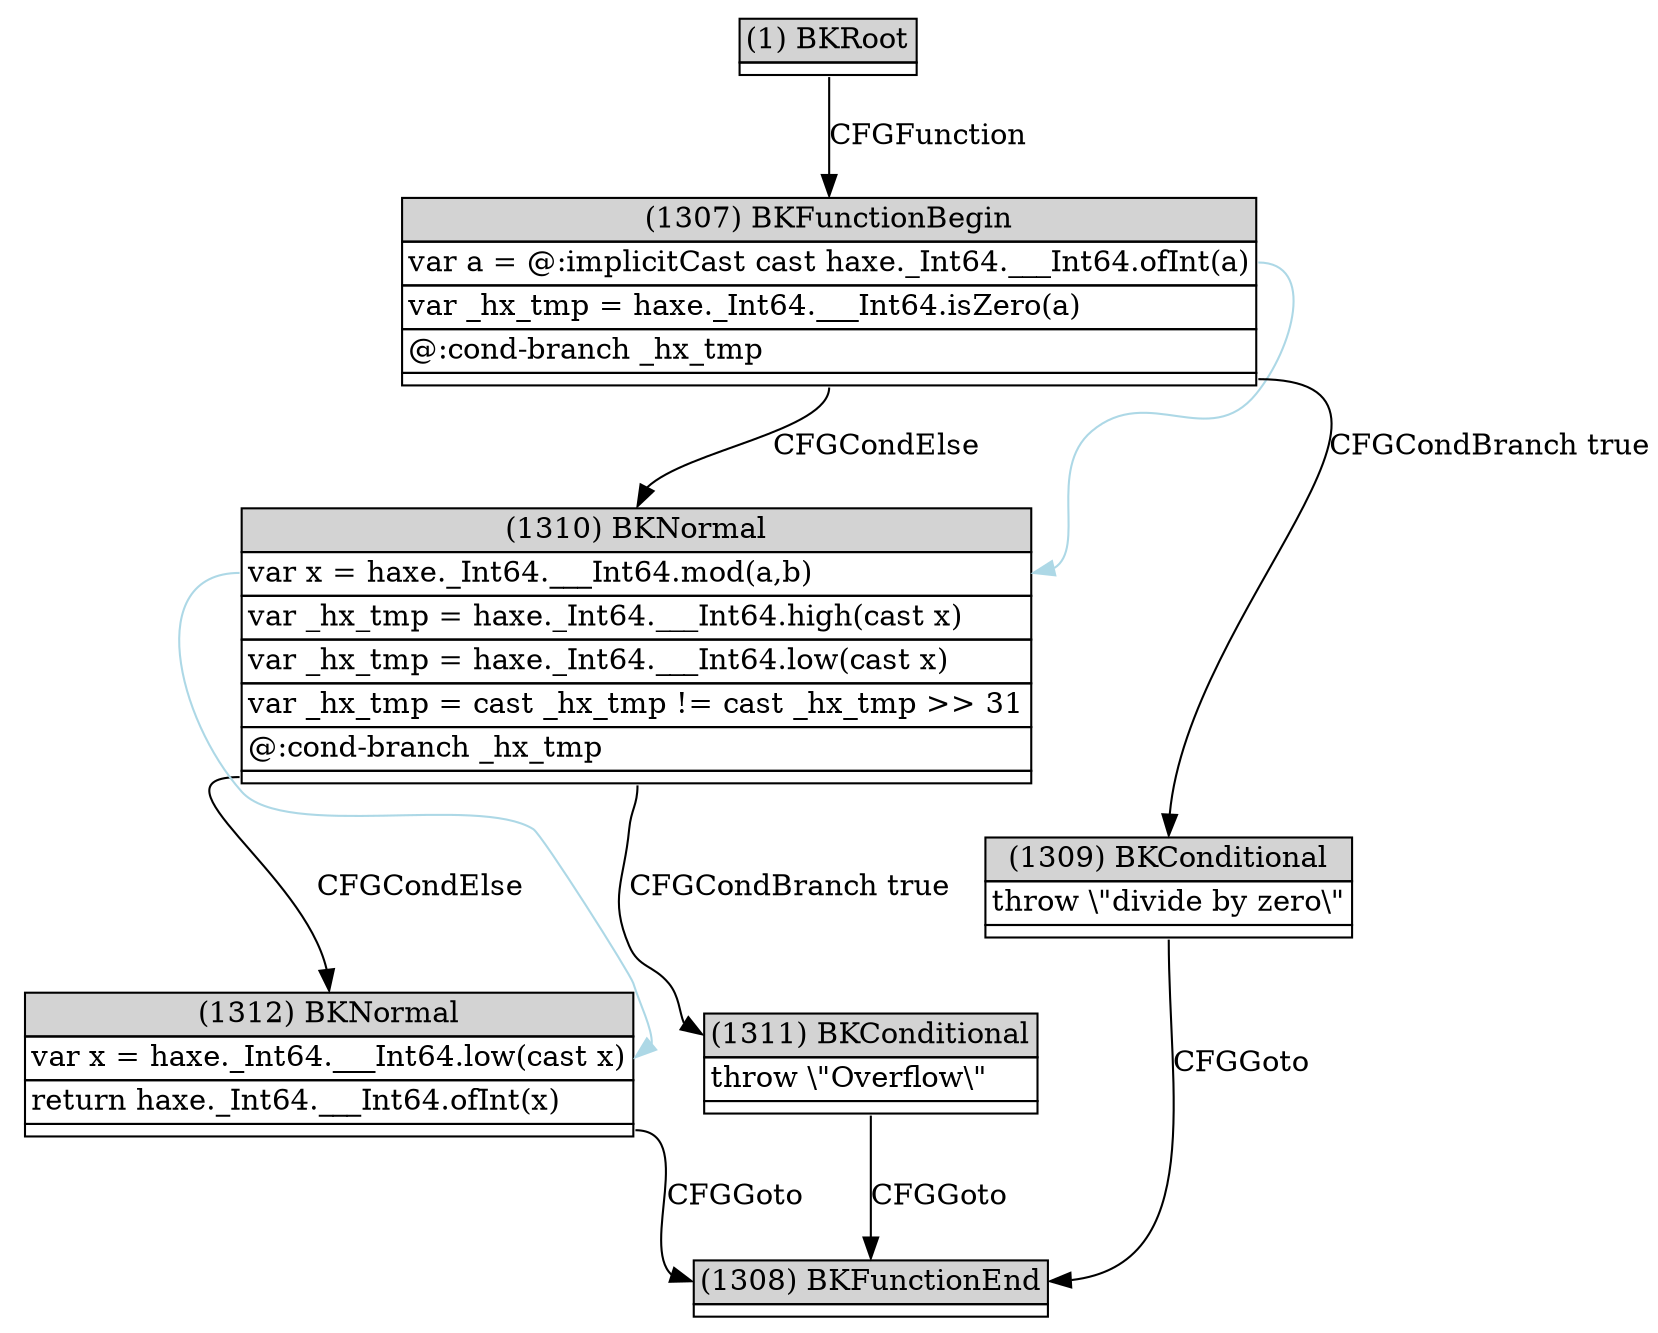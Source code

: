 digraph graphname {
	node [shape=plaintext];
n1312[label=<<table BORDER="0" CELLBORDER="1" CELLSPACING="0">
	<tr><td port="in" bgcolor="lightgray">(1312) BKNormal</td></tr>
	<tr><td port="e0" align="left">var x = haxe._Int64.___Int64.low(cast x)</td></tr>
	<tr><td port="e1" align="left">return haxe._Int64.___Int64.ofInt(x)</td></tr>
	<tr><td port="out"></td></tr>
</table>>];
n1311[label=<<table BORDER="0" CELLBORDER="1" CELLSPACING="0">
	<tr><td port="in" bgcolor="lightgray">(1311) BKConditional</td></tr>
	<tr><td port="e0" align="left">throw \"Overflow\"</td></tr>
	<tr><td port="out"></td></tr>
</table>>];
n1310[label=<<table BORDER="0" CELLBORDER="1" CELLSPACING="0">
	<tr><td port="in" bgcolor="lightgray">(1310) BKNormal</td></tr>
	<tr><td port="e0" align="left">var x = haxe._Int64.___Int64.mod(a,b)</td></tr>
	<tr><td port="e1" align="left">var _hx_tmp = haxe._Int64.___Int64.high(cast x)</td></tr>
	<tr><td port="e2" align="left">var _hx_tmp = haxe._Int64.___Int64.low(cast x)</td></tr>
	<tr><td port="e3" align="left">var _hx_tmp = cast _hx_tmp != cast _hx_tmp &gt;&gt; 31</td></tr>
	<tr><td port="e4" align="left">@:cond-branch _hx_tmp</td></tr>
	<tr><td port="out"></td></tr>
</table>>];
n1309[label=<<table BORDER="0" CELLBORDER="1" CELLSPACING="0">
	<tr><td port="in" bgcolor="lightgray">(1309) BKConditional</td></tr>
	<tr><td port="e0" align="left">throw \"divide by zero\"</td></tr>
	<tr><td port="out"></td></tr>
</table>>];
n1308[label=<<table BORDER="0" CELLBORDER="1" CELLSPACING="0">
	<tr><td port="in" bgcolor="lightgray">(1308) BKFunctionEnd</td></tr>
	<tr><td port="out"></td></tr>
</table>>];
n1307[label=<<table BORDER="0" CELLBORDER="1" CELLSPACING="0">
	<tr><td port="in" bgcolor="lightgray">(1307) BKFunctionBegin</td></tr>
	<tr><td port="e0" align="left">var a = @:implicitCast cast haxe._Int64.___Int64.ofInt(a)</td></tr>
	<tr><td port="e1" align="left">var _hx_tmp = haxe._Int64.___Int64.isZero(a)</td></tr>
	<tr><td port="e2" align="left">@:cond-branch _hx_tmp</td></tr>
	<tr><td port="out"></td></tr>
</table>>];
n1[label=<<table BORDER="0" CELLBORDER="1" CELLSPACING="0">
	<tr><td port="in" bgcolor="lightgray">(1) BKRoot</td></tr>
	<tr><td port="out"></td></tr>
</table>>];
n1:out -> n1307:in[label="CFGFunction"];
n1307:out -> n1310:in[label="CFGCondElse"];
n1307:out -> n1309:in[label="CFGCondBranch true"];
n1309:out -> n1308:in[label="CFGGoto"];
n1310:out -> n1312:in[label="CFGCondElse"];
n1310:out -> n1311:in[label="CFGCondBranch true"];
n1311:out -> n1308:in[label="CFGGoto"];
n1312:out -> n1308:in[label="CFGGoto"];
n1307:e0 -> n1310:e0[color=lightblue,constraint=false];
n1310:e0 -> n1312:e0[color=lightblue,constraint=false];
}
